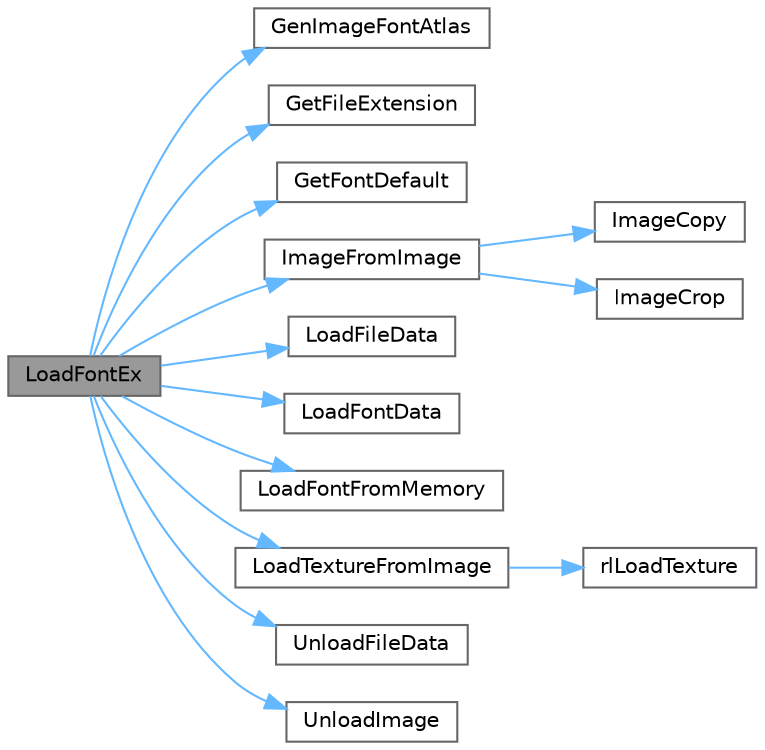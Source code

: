 digraph "LoadFontEx"
{
 // LATEX_PDF_SIZE
  bgcolor="transparent";
  edge [fontname=Helvetica,fontsize=10,labelfontname=Helvetica,labelfontsize=10];
  node [fontname=Helvetica,fontsize=10,shape=box,height=0.2,width=0.4];
  rankdir="LR";
  Node1 [id="Node000001",label="LoadFontEx",height=0.2,width=0.4,color="gray40", fillcolor="grey60", style="filled", fontcolor="black",tooltip=" "];
  Node1 -> Node2 [id="edge1_Node000001_Node000002",color="steelblue1",style="solid",tooltip=" "];
  Node2 [id="Node000002",label="GenImageFontAtlas",height=0.2,width=0.4,color="grey40", fillcolor="white", style="filled",URL="$_classes_2lib_2raylib_2src_2text_8c.html#a1a78736feb9157aaaf6532d59a3e6ea1",tooltip=" "];
  Node1 -> Node3 [id="edge2_Node000001_Node000003",color="steelblue1",style="solid",tooltip=" "];
  Node3 [id="Node000003",label="GetFileExtension",height=0.2,width=0.4,color="grey40", fillcolor="white", style="filled",URL="$_old_2_classes_2lib_2rcore_8c.html#a9c1b5935011c9e2adda61e821e820ee0",tooltip=" "];
  Node1 -> Node4 [id="edge3_Node000001_Node000004",color="steelblue1",style="solid",tooltip=" "];
  Node4 [id="Node000004",label="GetFontDefault",height=0.2,width=0.4,color="grey40", fillcolor="white", style="filled",URL="$_classes_2lib_2raylib_2src_2text_8c.html#ab0c27a81dd37c596295654a82e201137",tooltip=" "];
  Node1 -> Node5 [id="edge4_Node000001_Node000005",color="steelblue1",style="solid",tooltip=" "];
  Node5 [id="Node000005",label="ImageFromImage",height=0.2,width=0.4,color="grey40", fillcolor="white", style="filled",URL="$_old_2_classes_2lib_2rtextures_8c.html#ae623f21e0ce4a95b7684555a7b064895",tooltip=" "];
  Node5 -> Node6 [id="edge5_Node000005_Node000006",color="steelblue1",style="solid",tooltip=" "];
  Node6 [id="Node000006",label="ImageCopy",height=0.2,width=0.4,color="grey40", fillcolor="white", style="filled",URL="$_classes_2lib_2raylib_2src_2textures_8c.html#a5c63f11b6a2844767c0a65d86dd37d41",tooltip=" "];
  Node5 -> Node7 [id="edge6_Node000005_Node000007",color="steelblue1",style="solid",tooltip=" "];
  Node7 [id="Node000007",label="ImageCrop",height=0.2,width=0.4,color="grey40", fillcolor="white", style="filled",URL="$_classes_2lib_2raylib_2src_2textures_8c.html#ab2fb3bf8fd2f3e28f79fa01fafab6805",tooltip=" "];
  Node1 -> Node8 [id="edge7_Node000001_Node000008",color="steelblue1",style="solid",tooltip=" "];
  Node8 [id="Node000008",label="LoadFileData",height=0.2,width=0.4,color="grey40", fillcolor="white", style="filled",URL="$_old_2_classes_2lib_2utils_8c.html#a4ccdbc7bac06ef2caea43c748f4bae27",tooltip=" "];
  Node1 -> Node9 [id="edge8_Node000001_Node000009",color="steelblue1",style="solid",tooltip=" "];
  Node9 [id="Node000009",label="LoadFontData",height=0.2,width=0.4,color="grey40", fillcolor="white", style="filled",URL="$_classes_2lib_2raylib_2src_2text_8c.html#ac4e5cca734efa6ff74a3de541f4a7b2c",tooltip=" "];
  Node1 -> Node10 [id="edge9_Node000001_Node000010",color="steelblue1",style="solid",tooltip=" "];
  Node10 [id="Node000010",label="LoadFontFromMemory",height=0.2,width=0.4,color="grey40", fillcolor="white", style="filled",URL="$_classes_2lib_2rtext_8c.html#a158ba1fefe2e1baeb88c87d59648f97a",tooltip=" "];
  Node1 -> Node11 [id="edge10_Node000001_Node000011",color="steelblue1",style="solid",tooltip=" "];
  Node11 [id="Node000011",label="LoadTextureFromImage",height=0.2,width=0.4,color="grey40", fillcolor="white", style="filled",URL="$_old_2_classes_2lib_2rtextures_8c.html#a6c76a65158f6565f0d3e231b5d98131e",tooltip=" "];
  Node11 -> Node12 [id="edge11_Node000011_Node000012",color="steelblue1",style="solid",tooltip=" "];
  Node12 [id="Node000012",label="rlLoadTexture",height=0.2,width=0.4,color="grey40", fillcolor="white", style="filled",URL="$_classes_2lib_2raylib_2src_2rlgl_8h.html#a525a0cf6f039f2c3f2a082171f19dfa6",tooltip=" "];
  Node1 -> Node13 [id="edge12_Node000001_Node000013",color="steelblue1",style="solid",tooltip=" "];
  Node13 [id="Node000013",label="UnloadFileData",height=0.2,width=0.4,color="grey40", fillcolor="white", style="filled",URL="$_old_2_classes_2lib_2utils_8c.html#a52ce1f60861ecbe646013ecd29847db4",tooltip=" "];
  Node1 -> Node14 [id="edge13_Node000001_Node000014",color="steelblue1",style="solid",tooltip=" "];
  Node14 [id="Node000014",label="UnloadImage",height=0.2,width=0.4,color="grey40", fillcolor="white", style="filled",URL="$_old_2_classes_2lib_2rtextures_8c.html#a5d8cbdba9e93010d7a4344482fd01d2a",tooltip=" "];
}
